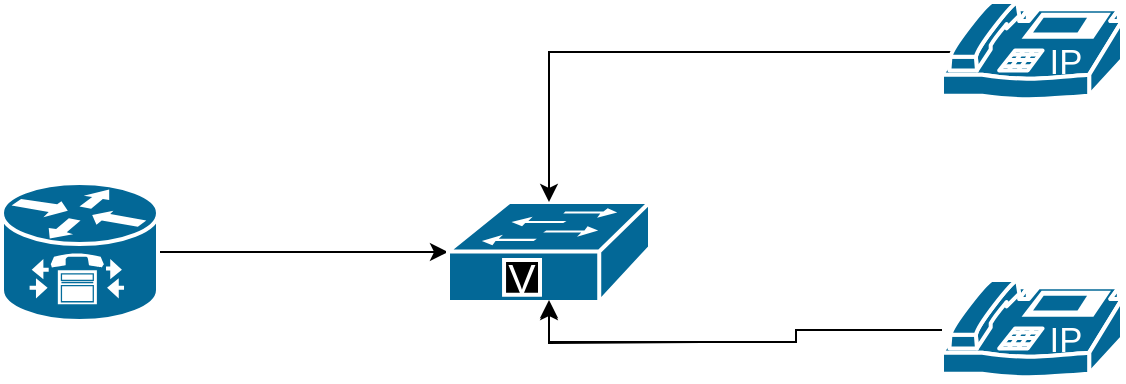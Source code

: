 <mxfile version="21.1.4" type="device">
  <diagram name="Page-1" id="v6a27eblVjUr2FHTdE27">
    <mxGraphModel dx="954" dy="552" grid="1" gridSize="10" guides="1" tooltips="1" connect="1" arrows="1" fold="1" page="1" pageScale="1" pageWidth="827" pageHeight="1169" math="0" shadow="0">
      <root>
        <mxCell id="0" />
        <mxCell id="1" parent="0" />
        <mxCell id="sAgPlpKkdEd6SYgPMzGw-24" style="edgeStyle=orthogonalEdgeStyle;rounded=0;orthogonalLoop=1;jettySize=auto;html=1;exitX=1;exitY=0.5;exitDx=0;exitDy=0;exitPerimeter=0;" edge="1" parent="1" source="sAgPlpKkdEd6SYgPMzGw-3" target="sAgPlpKkdEd6SYgPMzGw-4">
          <mxGeometry relative="1" as="geometry" />
        </mxCell>
        <mxCell id="sAgPlpKkdEd6SYgPMzGw-3" value="" style="shape=mxgraph.cisco.routers.ip_telephony_router;sketch=0;html=1;pointerEvents=1;dashed=0;fillColor=#036897;strokeColor=#ffffff;strokeWidth=2;verticalLabelPosition=bottom;verticalAlign=top;align=center;outlineConnect=0;" vertex="1" parent="1">
          <mxGeometry x="140" y="270.5" width="78" height="69" as="geometry" />
        </mxCell>
        <mxCell id="sAgPlpKkdEd6SYgPMzGw-4" value="" style="shape=mxgraph.cisco.switches.voice_switch;sketch=0;html=1;pointerEvents=1;dashed=0;fillColor=#036897;strokeColor=#ffffff;strokeWidth=2;verticalLabelPosition=bottom;verticalAlign=top;align=center;outlineConnect=0;" vertex="1" parent="1">
          <mxGeometry x="363" y="280" width="101" height="50" as="geometry" />
        </mxCell>
        <mxCell id="sAgPlpKkdEd6SYgPMzGw-23" style="edgeStyle=orthogonalEdgeStyle;rounded=0;orthogonalLoop=1;jettySize=auto;html=1;exitX=0.055;exitY=0.5;exitDx=0;exitDy=0;exitPerimeter=0;" edge="1" parent="1" source="sAgPlpKkdEd6SYgPMzGw-5" target="sAgPlpKkdEd6SYgPMzGw-4">
          <mxGeometry relative="1" as="geometry" />
        </mxCell>
        <mxCell id="sAgPlpKkdEd6SYgPMzGw-5" value="" style="shape=mxgraph.cisco.modems_and_phones.ip_phone;sketch=0;html=1;pointerEvents=1;dashed=0;fillColor=#036897;strokeColor=#ffffff;strokeWidth=2;verticalLabelPosition=bottom;verticalAlign=top;align=center;outlineConnect=0;" vertex="1" parent="1">
          <mxGeometry x="610" y="180" width="90" height="50" as="geometry" />
        </mxCell>
        <mxCell id="sAgPlpKkdEd6SYgPMzGw-21" value="" style="edgeStyle=orthogonalEdgeStyle;rounded=0;orthogonalLoop=1;jettySize=auto;html=1;entryX=0.5;entryY=0.98;entryDx=0;entryDy=0;entryPerimeter=0;" edge="1" parent="1" source="sAgPlpKkdEd6SYgPMzGw-6" target="sAgPlpKkdEd6SYgPMzGw-4">
          <mxGeometry relative="1" as="geometry">
            <mxPoint x="530" y="380" as="targetPoint" />
          </mxGeometry>
        </mxCell>
        <mxCell id="sAgPlpKkdEd6SYgPMzGw-6" value="" style="shape=mxgraph.cisco.modems_and_phones.ip_phone;sketch=0;html=1;pointerEvents=1;dashed=0;fillColor=#036897;strokeColor=#ffffff;strokeWidth=2;verticalLabelPosition=bottom;verticalAlign=top;align=center;outlineConnect=0;" vertex="1" parent="1">
          <mxGeometry x="610" y="319" width="90" height="50" as="geometry" />
        </mxCell>
        <mxCell id="sAgPlpKkdEd6SYgPMzGw-22" style="edgeStyle=orthogonalEdgeStyle;rounded=0;orthogonalLoop=1;jettySize=auto;html=1;" edge="1" parent="1" target="sAgPlpKkdEd6SYgPMzGw-4">
          <mxGeometry relative="1" as="geometry">
            <mxPoint x="490" y="350" as="sourcePoint" />
          </mxGeometry>
        </mxCell>
      </root>
    </mxGraphModel>
  </diagram>
</mxfile>
